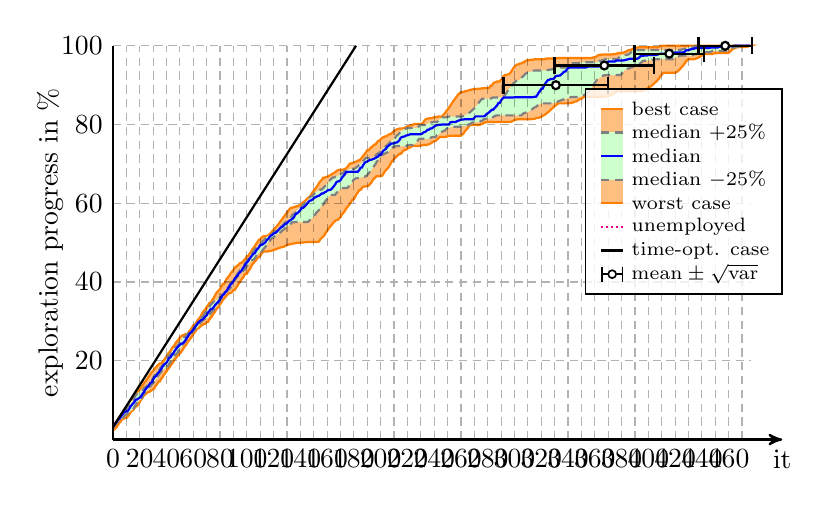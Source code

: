 \begin{tikzpicture}[thick]


% plot data, scaled to 8cm
\begin{scope}[yscale=0.05, xscale=0.017]
\draw[draw=orange, fill=orange!50] (0.00, 2.27) -- (1.00, 2.58) -- (2.00, 2.94) -- (3.00, 3.25) -- (4.00, 3.87) -- (5.00, 4.29) -- (6.00, 4.65) -- (7.00, 5.27) -- (8.00, 5.27) -- (9.00, 5.48) -- (10.00, 5.48) -- (11.00, 5.84) -- (12.00, 6.30) -- (13.00, 6.82) -- (14.00, 7.28) -- (15.00, 7.44) -- (16.00, 7.90) -- (17.00, 8.47) -- (18.00, 8.47) -- (19.00, 9.09) -- (20.00, 9.50) -- (21.00, 10.12) -- (22.00, 10.54) -- (23.00, 11.16) -- (24.00, 11.42) -- (25.00, 11.73) -- (26.00, 12.04) -- (27.00, 12.04) -- (28.00, 12.29) -- (29.00, 12.55) -- (30.00, 12.76) -- (31.00, 13.07) -- (32.00, 13.69) -- (33.00, 14.10) -- (34.00, 14.72) -- (35.00, 14.72) -- (36.00, 15.39) -- (37.00, 15.81) -- (38.00, 16.43) -- (39.00, 16.84) -- (40.00, 17.30) -- (41.00, 17.87) -- (42.00, 18.23) -- (43.00, 18.75) -- (44.00, 19.21) -- (45.00, 19.68) -- (46.00, 20.30) -- (47.00, 20.66) -- (48.00, 21.18) -- (49.00, 21.49) -- (50.00, 21.85) -- (51.00, 22.26) -- (52.00, 22.73) -- (53.00, 23.35) -- (54.00, 23.76) -- (55.00, 24.23) -- (56.00, 24.85) -- (57.00, 25.26) -- (58.00, 25.72) -- (59.00, 26.19) -- (60.00, 26.81) -- (61.00, 27.22) -- (62.00, 27.69) -- (63.00, 28.15) -- (64.00, 28.31) -- (65.00, 28.62) -- (66.00, 28.93) -- (67.00, 29.13) -- (68.00, 29.39) -- (69.00, 29.39) -- (70.00, 29.86) -- (71.00, 29.86) -- (72.00, 30.48) -- (73.00, 30.89) -- (74.00, 31.30) -- (75.00, 31.92) -- (76.00, 32.33) -- (77.00, 32.95) -- (78.00, 33.37) -- (79.00, 33.73) -- (80.00, 34.35) -- (81.00, 34.76) -- (82.00, 35.38) -- (83.00, 35.80) -- (84.00, 36.16) -- (85.00, 36.62) -- (86.00, 36.93) -- (87.00, 37.19) -- (88.00, 37.19) -- (89.00, 37.45) -- (90.00, 37.96) -- (91.00, 37.96) -- (92.00, 38.58) -- (93.00, 39.00) -- (94.00, 39.62) -- (95.00, 40.03) -- (96.00, 40.65) -- (97.00, 41.06) -- (98.00, 41.68) -- (99.00, 42.10) -- (100.00, 42.10) -- (101.00, 42.72) -- (102.00, 43.13) -- (103.00, 43.75) -- (104.00, 44.42) -- (105.00, 44.83) -- (106.00, 45.20) -- (107.00, 45.56) -- (108.00, 46.13) -- (109.00, 46.28) -- (110.00, 46.59) -- (111.00, 47.21) -- (112.00, 47.62) -- (113.00, 47.78) -- (114.00, 47.78) -- (115.00, 47.78) -- (116.00, 47.78) -- (117.00, 47.88) -- (118.00, 47.93) -- (119.00, 48.04) -- (120.00, 48.19) -- (121.00, 48.24) -- (122.00, 48.35) -- (123.00, 48.50) -- (124.00, 48.61) -- (125.00, 48.76) -- (126.00, 48.86) -- (127.00, 48.92) -- (128.00, 49.02) -- (129.00, 49.23) -- (130.00, 49.38) -- (131.00, 49.48) -- (132.00, 49.59) -- (133.00, 49.59) -- (134.00, 49.69) -- (135.00, 49.79) -- (136.00, 49.85) -- (137.00, 49.95) -- (138.00, 50.00) -- (139.00, 50.00) -- (140.00, 50.00) -- (141.00, 50.05) -- (142.00, 50.05) -- (143.00, 50.10) -- (144.00, 50.10) -- (145.00, 50.15) -- (146.00, 50.15) -- (147.00, 50.15) -- (148.00, 50.15) -- (149.00, 50.15) -- (150.00, 50.15) -- (151.00, 50.15) -- (152.00, 50.15) -- (153.00, 50.15) -- (154.00, 50.36) -- (155.00, 50.88) -- (156.00, 51.24) -- (157.00, 51.55) -- (158.00, 51.91) -- (159.00, 52.53) -- (160.00, 52.94) -- (161.00, 53.56) -- (162.00, 53.98) -- (163.00, 54.34) -- (164.00, 54.80) -- (165.00, 55.17) -- (166.00, 55.48) -- (167.00, 55.79) -- (168.00, 55.79) -- (169.00, 56.15) -- (170.00, 56.51) -- (171.00, 57.13) -- (172.00, 57.54) -- (173.00, 57.95) -- (174.00, 58.57) -- (175.00, 58.99) -- (176.00, 59.35) -- (177.00, 59.97) -- (178.00, 60.38) -- (179.00, 61.00) -- (180.00, 61.00) -- (181.00, 61.67) -- (182.00, 62.35) -- (183.00, 62.76) -- (184.00, 63.38) -- (185.00, 63.38) -- (186.00, 63.89) -- (187.00, 64.20) -- (188.00, 64.26) -- (189.00, 64.26) -- (190.00, 64.46) -- (191.00, 64.46) -- (192.00, 64.88) -- (193.00, 65.24) -- (194.00, 65.86) -- (195.00, 66.22) -- (196.00, 66.58) -- (197.00, 66.89) -- (198.00, 66.89) -- (199.00, 66.89) -- (200.00, 66.89) -- (201.00, 66.99) -- (202.00, 67.46) -- (203.00, 68.03) -- (204.00, 68.44) -- (205.00, 68.80) -- (206.00, 69.16) -- (207.00, 69.78) -- (208.00, 70.45) -- (209.00, 70.87) -- (210.00, 71.23) -- (211.00, 71.59) -- (212.00, 71.95) -- (213.00, 72.21) -- (214.00, 72.57) -- (215.00, 72.57) -- (216.00, 72.93) -- (217.00, 73.35) -- (218.00, 73.61) -- (219.00, 73.61) -- (220.00, 73.86) -- (221.00, 74.17) -- (222.00, 74.17) -- (223.00, 74.43) -- (224.00, 74.54) -- (225.00, 74.54) -- (226.00, 74.54) -- (227.00, 74.54) -- (228.00, 74.54) -- (229.00, 74.59) -- (230.00, 74.64) -- (231.00, 74.74) -- (232.00, 74.79) -- (233.00, 74.79) -- (234.00, 74.79) -- (235.00, 74.90) -- (236.00, 75.00) -- (237.00, 75.15) -- (238.00, 75.36) -- (239.00, 75.57) -- (240.00, 75.83) -- (241.00, 75.83) -- (242.00, 76.14) -- (243.00, 76.45) -- (244.00, 76.76) -- (245.00, 76.86) -- (246.00, 76.86) -- (247.00, 76.86) -- (248.00, 76.86) -- (249.00, 76.91) -- (250.00, 77.01) -- (251.00, 77.12) -- (252.00, 77.12) -- (253.00, 77.17) -- (254.00, 77.17) -- (255.00, 77.17) -- (256.00, 77.17) -- (257.00, 77.17) -- (258.00, 77.17) -- (259.00, 77.17) -- (260.00, 77.17) -- (261.00, 77.48) -- (262.00, 77.74) -- (263.00, 78.31) -- (264.00, 78.67) -- (265.00, 79.03) -- (266.00, 79.65) -- (267.00, 79.86) -- (268.00, 79.86) -- (269.00, 79.86) -- (270.00, 79.86) -- (271.00, 79.86) -- (272.00, 79.86) -- (273.00, 79.91) -- (274.00, 79.91) -- (275.00, 80.11) -- (276.00, 80.17) -- (277.00, 80.37) -- (278.00, 80.58) -- (279.00, 80.58) -- (280.00, 80.63) -- (281.00, 80.63) -- (282.00, 80.63) -- (283.00, 80.63) -- (284.00, 80.63) -- (285.00, 80.63) -- (286.00, 80.63) -- (287.00, 80.63) -- (288.00, 80.63) -- (289.00, 80.63) -- (290.00, 80.63) -- (291.00, 80.68) -- (292.00, 80.68) -- (293.00, 80.68) -- (294.00, 80.68) -- (295.00, 80.68) -- (296.00, 80.68) -- (297.00, 80.68) -- (298.00, 80.79) -- (299.00, 80.94) -- (300.00, 81.15) -- (301.00, 81.20) -- (302.00, 81.35) -- (303.00, 81.35) -- (304.00, 81.35) -- (305.00, 81.35) -- (306.00, 81.35) -- (307.00, 81.35) -- (308.00, 81.35) -- (309.00, 81.35) -- (310.00, 81.35) -- (311.00, 81.35) -- (312.00, 81.35) -- (313.00, 81.40) -- (314.00, 81.46) -- (315.00, 81.46) -- (316.00, 81.61) -- (317.00, 81.71) -- (318.00, 81.71) -- (319.00, 81.82) -- (320.00, 81.97) -- (321.00, 82.18) -- (322.00, 82.39) -- (323.00, 82.59) -- (324.00, 82.85) -- (325.00, 83.11) -- (326.00, 83.42) -- (327.00, 83.73) -- (328.00, 84.04) -- (329.00, 84.35) -- (330.00, 84.71) -- (331.00, 84.87) -- (332.00, 85.23) -- (333.00, 85.38) -- (334.00, 85.38) -- (335.00, 85.38) -- (336.00, 85.38) -- (337.00, 85.38) -- (338.00, 85.38) -- (339.00, 85.38) -- (340.00, 85.38) -- (341.00, 85.38) -- (342.00, 85.49) -- (343.00, 85.54) -- (344.00, 85.64) -- (345.00, 85.85) -- (346.00, 85.85) -- (347.00, 86.05) -- (348.00, 86.26) -- (349.00, 86.52) -- (350.00, 86.52) -- (351.00, 86.83) -- (352.00, 87.04) -- (353.00, 87.04) -- (354.00, 87.04) -- (355.00, 87.04) -- (356.00, 87.04) -- (357.00, 87.04) -- (358.00, 87.04) -- (359.00, 87.04) -- (360.00, 87.04) -- (361.00, 87.04) -- (362.00, 87.04) -- (363.00, 87.04) -- (364.00, 87.04) -- (365.00, 87.04) -- (366.00, 87.04) -- (367.00, 87.09) -- (368.00, 87.14) -- (369.00, 87.14) -- (370.00, 87.24) -- (371.00, 87.35) -- (372.00, 87.50) -- (373.00, 87.65) -- (374.00, 87.86) -- (375.00, 88.07) -- (376.00, 88.33) -- (377.00, 88.43) -- (378.00, 88.43) -- (379.00, 88.43) -- (380.00, 88.43) -- (381.00, 88.43) -- (382.00, 88.43) -- (383.00, 88.43) -- (384.00, 88.43) -- (385.00, 88.43) -- (386.00, 88.43) -- (387.00, 88.43) -- (388.00, 88.43) -- (389.00, 88.43) -- (390.00, 88.43) -- (391.00, 88.43) -- (392.00, 88.43) -- (393.00, 88.43) -- (394.00, 88.48) -- (395.00, 88.53) -- (396.00, 88.64) -- (397.00, 88.74) -- (398.00, 88.89) -- (399.00, 89.10) -- (400.00, 89.31) -- (401.00, 89.51) -- (402.00, 89.77) -- (403.00, 90.03) -- (404.00, 90.34) -- (405.00, 90.65) -- (406.00, 90.96) -- (407.00, 91.32) -- (408.00, 91.68) -- (409.00, 92.25) -- (410.00, 92.67) -- (411.00, 93.08) -- (412.00, 93.18) -- (413.00, 93.18) -- (414.00, 93.18) -- (415.00, 93.18) -- (416.00, 93.18) -- (417.00, 93.18) -- (418.00, 93.18) -- (419.00, 93.18) -- (420.00, 93.18) -- (421.00, 93.29) -- (422.00, 93.60) -- (423.00, 93.85) -- (424.00, 94.21) -- (425.00, 94.63) -- (426.00, 94.99) -- (427.00, 95.45) -- (428.00, 95.92) -- (429.00, 96.38) -- (430.00, 96.59) -- (431.00, 96.59) -- (432.00, 96.59) -- (433.00, 96.59) -- (434.00, 96.59) -- (435.00, 96.69) -- (436.00, 96.80) -- (437.00, 96.95) -- (438.00, 97.11) -- (439.00, 97.31) -- (440.00, 97.52) -- (441.00, 97.78) -- (442.00, 97.93) -- (443.00, 97.93) -- (444.00, 97.93) -- (445.00, 97.93) -- (446.00, 97.93) -- (447.00, 97.93) -- (448.00, 97.93) -- (449.00, 98.09) -- (450.00, 98.09) -- (451.00, 98.14) -- (452.00, 98.14) -- (453.00, 98.19) -- (454.00, 98.19) -- (455.00, 98.19) -- (456.00, 98.19) -- (457.00, 98.19) -- (458.00, 98.19) -- (459.00, 98.19) -- (460.00, 98.19) -- (461.00, 98.50) -- (462.00, 98.81) -- (463.00, 99.28) -- (464.00, 99.28) -- (465.00, 99.54) -- (466.00, 99.54) -- (467.00, 99.64) -- (468.00, 99.69) -- (469.00, 99.69) -- (470.00, 99.69) -- (471.00, 99.69) -- (472.00, 99.69) -- (473.00, 99.69) -- (474.00, 99.79) -- (475.00, 99.90) -- (476.00, 100.00) -- (476.00, 100.00) -- (475.00, 100.00) -- (474.00, 100.00) -- (473.00, 100.00) -- (472.00, 100.00) -- (471.00, 100.00) -- (470.00, 100.00) -- (469.00, 100.00) -- (468.00, 100.00) -- (467.00, 100.00) -- (466.00, 100.00) -- (465.00, 100.00) -- (464.00, 100.00) -- (463.00, 100.00) -- (462.00, 100.00) -- (461.00, 100.00) -- (460.00, 100.00) -- (459.00, 100.00) -- (458.00, 100.00) -- (457.00, 100.00) -- (456.00, 100.00) -- (455.00, 100.00) -- (454.00, 100.00) -- (453.00, 100.00) -- (452.00, 100.00) -- (451.00, 100.00) -- (450.00, 100.00) -- (449.00, 100.00) -- (448.00, 100.00) -- (447.00, 100.00) -- (446.00, 100.00) -- (445.00, 100.00) -- (444.00, 100.00) -- (443.00, 100.00) -- (442.00, 100.00) -- (441.00, 100.00) -- (440.00, 100.00) -- (439.00, 100.00) -- (438.00, 100.00) -- (437.00, 100.00) -- (436.00, 100.00) -- (435.00, 100.00) -- (434.00, 100.00) -- (433.00, 100.00) -- (432.00, 100.00) -- (431.00, 100.00) -- (430.00, 100.00) -- (429.00, 100.00) -- (428.00, 100.00) -- (427.00, 100.00) -- (426.00, 100.00) -- (425.00, 100.00) -- (424.00, 100.00) -- (423.00, 100.00) -- (422.00, 100.00) -- (421.00, 100.00) -- (420.00, 100.00) -- (419.00, 100.00) -- (418.00, 100.00) -- (417.00, 100.00) -- (416.00, 100.00) -- (415.00, 100.00) -- (414.00, 100.00) -- (413.00, 100.00) -- (412.00, 100.00) -- (411.00, 100.00) -- (410.00, 100.00) -- (409.00, 99.95) -- (408.00, 99.74) -- (407.00, 99.64) -- (406.00, 99.64) -- (405.00, 99.64) -- (404.00, 99.64) -- (403.00, 99.64) -- (402.00, 99.64) -- (401.00, 99.64) -- (400.00, 99.64) -- (399.00, 99.64) -- (398.00, 99.64) -- (397.00, 99.64) -- (396.00, 99.64) -- (395.00, 99.64) -- (394.00, 99.64) -- (393.00, 99.64) -- (392.00, 99.59) -- (391.00, 99.48) -- (390.00, 99.38) -- (389.00, 99.23) -- (388.00, 99.23) -- (387.00, 98.92) -- (386.00, 98.92) -- (385.00, 98.86) -- (384.00, 98.66) -- (383.00, 98.50) -- (382.00, 98.35) -- (381.00, 98.24) -- (380.00, 98.19) -- (379.00, 98.19) -- (378.00, 98.09) -- (377.00, 98.09) -- (376.00, 97.93) -- (375.00, 97.93) -- (374.00, 97.83) -- (373.00, 97.83) -- (372.00, 97.78) -- (371.00, 97.78) -- (370.00, 97.78) -- (369.00, 97.78) -- (368.00, 97.78) -- (367.00, 97.78) -- (366.00, 97.78) -- (365.00, 97.73) -- (364.00, 97.73) -- (363.00, 97.62) -- (362.00, 97.52) -- (361.00, 97.26) -- (360.00, 97.11) -- (359.00, 97.06) -- (358.00, 96.95) -- (357.00, 96.90) -- (356.00, 96.90) -- (355.00, 96.90) -- (354.00, 96.90) -- (353.00, 96.90) -- (352.00, 96.90) -- (351.00, 96.90) -- (350.00, 96.90) -- (349.00, 96.90) -- (348.00, 96.90) -- (347.00, 96.90) -- (346.00, 96.90) -- (345.00, 96.90) -- (344.00, 96.90) -- (343.00, 96.90) -- (342.00, 96.90) -- (341.00, 96.90) -- (340.00, 96.90) -- (339.00, 96.90) -- (338.00, 96.90) -- (337.00, 96.90) -- (336.00, 96.90) -- (335.00, 96.90) -- (334.00, 96.90) -- (333.00, 96.90) -- (332.00, 96.90) -- (331.00, 96.75) -- (330.00, 96.75) -- (329.00, 96.75) -- (328.00, 96.75) -- (327.00, 96.75) -- (326.00, 96.75) -- (325.00, 96.75) -- (324.00, 96.75) -- (323.00, 96.64) -- (322.00, 96.59) -- (321.00, 96.59) -- (320.00, 96.59) -- (319.00, 96.59) -- (318.00, 96.59) -- (317.00, 96.59) -- (316.00, 96.59) -- (315.00, 96.59) -- (314.00, 96.44) -- (313.00, 96.44) -- (312.00, 96.44) -- (311.00, 96.38) -- (310.00, 96.33) -- (309.00, 96.28) -- (308.00, 96.13) -- (307.00, 95.76) -- (306.00, 95.76) -- (305.00, 95.51) -- (304.00, 95.51) -- (303.00, 95.30) -- (302.00, 95.25) -- (301.00, 94.99) -- (300.00, 94.68) -- (299.00, 94.27) -- (298.00, 93.65) -- (297.00, 93.18) -- (296.00, 92.82) -- (295.00, 92.72) -- (294.00, 92.61) -- (293.00, 92.61) -- (292.00, 92.36) -- (291.00, 91.74) -- (290.00, 91.37) -- (289.00, 90.96) -- (288.00, 90.96) -- (287.00, 90.96) -- (286.00, 90.75) -- (285.00, 90.70) -- (284.00, 90.39) -- (283.00, 89.88) -- (282.00, 89.88) -- (281.00, 89.26) -- (280.00, 89.26) -- (279.00, 89.26) -- (278.00, 89.26) -- (277.00, 89.26) -- (276.00, 89.20) -- (275.00, 89.15) -- (274.00, 89.10) -- (273.00, 89.10) -- (272.00, 89.05) -- (271.00, 89.05) -- (270.00, 89.00) -- (269.00, 88.95) -- (268.00, 88.89) -- (267.00, 88.84) -- (266.00, 88.69) -- (265.00, 88.58) -- (264.00, 88.48) -- (263.00, 88.48) -- (262.00, 88.27) -- (261.00, 88.27) -- (260.00, 88.22) -- (259.00, 87.96) -- (258.00, 87.65) -- (257.00, 87.19) -- (256.00, 86.73) -- (255.00, 86.26) -- (254.00, 85.85) -- (253.00, 85.23) -- (252.00, 84.76) -- (251.00, 84.30) -- (250.00, 83.83) -- (249.00, 83.37) -- (248.00, 82.90) -- (247.00, 82.49) -- (246.00, 82.02) -- (245.00, 82.02) -- (244.00, 82.02) -- (243.00, 82.02) -- (242.00, 81.92) -- (241.00, 81.92) -- (240.00, 81.87) -- (239.00, 81.71) -- (238.00, 81.61) -- (237.00, 81.61) -- (236.00, 81.56) -- (235.00, 81.51) -- (234.00, 81.40) -- (233.00, 81.15) -- (232.00, 80.58) -- (231.00, 80.27) -- (230.00, 80.17) -- (229.00, 80.17) -- (228.00, 80.17) -- (227.00, 80.17) -- (226.00, 80.17) -- (225.00, 80.17) -- (224.00, 79.91) -- (223.00, 79.91) -- (222.00, 79.75) -- (221.00, 79.55) -- (220.00, 79.55) -- (219.00, 79.39) -- (218.00, 79.13) -- (217.00, 79.03) -- (216.00, 79.03) -- (215.00, 79.03) -- (214.00, 78.98) -- (213.00, 78.87) -- (212.00, 78.77) -- (211.00, 78.51) -- (210.00, 78.41) -- (209.00, 78.05) -- (208.00, 77.74) -- (207.00, 77.53) -- (206.00, 77.48) -- (205.00, 77.17) -- (204.00, 77.07) -- (203.00, 76.91) -- (202.00, 76.76) -- (201.00, 76.60) -- (200.00, 76.29) -- (199.00, 75.93) -- (198.00, 75.77) -- (197.00, 75.36) -- (196.00, 74.90) -- (195.00, 74.90) -- (194.00, 74.43) -- (193.00, 74.23) -- (192.00, 73.92) -- (191.00, 73.45) -- (190.00, 73.45) -- (189.00, 72.93) -- (188.00, 72.47) -- (187.00, 72.06) -- (186.00, 71.59) -- (185.00, 71.23) -- (184.00, 70.87) -- (183.00, 70.87) -- (182.00, 70.61) -- (181.00, 70.51) -- (180.00, 70.35) -- (179.00, 70.25) -- (178.00, 70.09) -- (177.00, 70.09) -- (176.00, 69.63) -- (175.00, 69.16) -- (174.00, 68.85) -- (173.00, 68.70) -- (172.00, 68.54) -- (171.00, 68.54) -- (170.00, 68.54) -- (169.00, 68.49) -- (168.00, 68.39) -- (167.00, 68.23) -- (166.00, 67.87) -- (165.00, 67.67) -- (164.00, 67.51) -- (163.00, 67.25) -- (162.00, 67.10) -- (161.00, 66.89) -- (160.00, 66.68) -- (159.00, 66.68) -- (158.00, 66.48) -- (157.00, 66.48) -- (156.00, 65.96) -- (155.00, 65.60) -- (154.00, 65.19) -- (153.00, 64.57) -- (152.00, 64.10) -- (151.00, 63.64) -- (150.00, 63.17) -- (149.00, 62.76) -- (148.00, 62.14) -- (147.00, 61.67) -- (146.00, 61.42) -- (145.00, 61.16) -- (144.00, 60.74) -- (143.00, 60.49) -- (142.00, 60.28) -- (141.00, 59.87) -- (140.00, 59.50) -- (139.00, 59.50) -- (138.00, 59.25) -- (137.00, 59.25) -- (136.00, 59.09) -- (135.00, 58.99) -- (134.00, 58.88) -- (133.00, 58.88) -- (132.00, 58.57) -- (131.00, 58.11) -- (130.00, 57.64) -- (129.00, 57.18) -- (128.00, 56.71) -- (127.00, 56.30) -- (126.00, 55.79) -- (125.00, 55.32) -- (124.00, 54.86) -- (123.00, 54.44) -- (122.00, 54.03) -- (121.00, 53.67) -- (120.00, 53.25) -- (119.00, 52.89) -- (118.00, 52.53) -- (117.00, 52.17) -- (116.00, 51.86) -- (115.00, 51.70) -- (114.00, 51.70) -- (113.00, 51.65) -- (112.00, 51.55) -- (111.00, 51.29) -- (110.00, 50.77) -- (109.00, 50.77) -- (108.00, 50.15) -- (107.00, 49.74) -- (106.00, 49.12) -- (105.00, 48.66) -- (104.00, 48.24) -- (103.00, 47.62) -- (102.00, 47.21) -- (101.00, 46.54) -- (100.00, 46.54) -- (99.00, 45.92) -- (98.00, 45.56) -- (97.00, 45.20) -- (96.00, 44.83) -- (95.00, 44.83) -- (94.00, 44.47) -- (93.00, 44.16) -- (92.00, 43.90) -- (91.00, 43.65) -- (90.00, 43.03) -- (89.00, 42.67) -- (88.00, 42.25) -- (87.00, 41.63) -- (86.00, 41.27) -- (85.00, 40.86) -- (84.00, 40.19) -- (83.00, 39.51) -- (82.00, 39.51) -- (81.00, 38.84) -- (80.00, 38.22) -- (79.00, 37.86) -- (78.00, 37.50) -- (77.00, 37.09) -- (76.00, 36.42) -- (75.00, 35.80) -- (74.00, 35.38) -- (73.00, 34.71) -- (72.00, 34.71) -- (71.00, 34.09) -- (70.00, 33.68) -- (69.00, 33.06) -- (68.00, 32.70) -- (67.00, 32.28) -- (66.00, 31.61) -- (65.00, 30.99) -- (64.00, 30.63) -- (63.00, 30.22) -- (62.00, 29.60) -- (61.00, 29.18) -- (60.00, 29.03) -- (59.00, 28.36) -- (58.00, 27.89) -- (57.00, 27.53) -- (56.00, 27.01) -- (55.00, 26.76) -- (54.00, 26.76) -- (53.00, 26.50) -- (52.00, 26.50) -- (51.00, 26.24) -- (50.00, 25.98) -- (49.00, 25.36) -- (48.00, 25.00) -- (47.00, 24.59) -- (46.00, 23.97) -- (45.00, 23.61) -- (44.00, 23.19) -- (43.00, 22.57) -- (42.00, 22.11) -- (41.00, 21.69) -- (40.00, 21.07) -- (39.00, 20.66) -- (38.00, 20.04) -- (37.00, 19.68) -- (36.00, 19.32) -- (35.00, 19.32) -- (34.00, 19.01) -- (33.00, 18.70) -- (32.00, 18.29) -- (31.00, 17.92) -- (30.00, 17.46) -- (29.00, 17.10) -- (28.00, 16.68) -- (27.00, 16.06) -- (26.00, 15.65) -- (25.00, 15.03) -- (24.00, 14.67) -- (23.00, 14.26) -- (22.00, 13.64) -- (21.00, 13.27) -- (20.00, 12.86) -- (19.00, 12.24) -- (18.00, 11.93) -- (17.00, 11.36) -- (16.00, 10.85) -- (15.00, 10.43) -- (14.00, 10.02) -- (13.00, 9.40) -- (12.00, 8.99) -- (11.00, 8.47) -- (10.00, 8.06) -- (9.00, 7.44) -- (8.00, 7.02) -- (7.00, 6.66) -- (6.00, 6.20) -- (5.00, 5.79) -- (4.00, 5.32) -- (3.00, 4.70) -- (2.00, 4.24) -- (1.00, 3.82) -- (0.00, 3.15);
\draw[gray, densely dashed, fill=green!20] (0.00, 3.15) -- (1.00, 3.46) -- (2.00, 3.82) -- (3.00, 4.39) -- (4.00, 4.44) -- (5.00, 4.96) -- (6.00, 5.27) -- (7.00, 5.32) -- (8.00, 5.68) -- (9.00, 6.20) -- (10.00, 6.35) -- (11.00, 6.61) -- (12.00, 6.92) -- (13.00, 7.13) -- (14.00, 7.44) -- (15.00, 7.59) -- (16.00, 8.26) -- (17.00, 8.73) -- (18.00, 9.35) -- (19.00, 9.76) -- (20.00, 9.97) -- (21.00, 10.18) -- (22.00, 10.85) -- (23.00, 11.52) -- (24.00, 11.93) -- (25.00, 12.35) -- (26.00, 12.55) -- (27.00, 13.22) -- (28.00, 13.53) -- (29.00, 13.95) -- (30.00, 14.36) -- (31.00, 14.72) -- (32.00, 15.34) -- (33.00, 15.75) -- (34.00, 16.37) -- (35.00, 16.79) -- (36.00, 17.15) -- (37.00, 17.77) -- (38.00, 17.82) -- (39.00, 18.08) -- (40.00, 18.60) -- (41.00, 18.60) -- (42.00, 19.21) -- (43.00, 19.63) -- (44.00, 20.25) -- (45.00, 20.66) -- (46.00, 21.28) -- (47.00, 21.69) -- (48.00, 21.90) -- (49.00, 22.57) -- (50.00, 22.99) -- (51.00, 23.61) -- (52.00, 24.02) -- (53.00, 24.48) -- (54.00, 25.05) -- (55.00, 25.41) -- (56.00, 25.77) -- (57.00, 26.45) -- (58.00, 26.86) -- (59.00, 27.12) -- (60.00, 27.58) -- (61.00, 27.89) -- (62.00, 28.15) -- (63.00, 28.31) -- (64.00, 28.82) -- (65.00, 29.49) -- (66.00, 29.91) -- (67.00, 30.27) -- (68.00, 30.48) -- (69.00, 30.68) -- (70.00, 30.94) -- (71.00, 31.15) -- (72.00, 31.51) -- (73.00, 32.13) -- (74.00, 32.54) -- (75.00, 32.85) -- (76.00, 33.21) -- (77.00, 33.78) -- (78.00, 34.19) -- (79.00, 34.56) -- (80.00, 35.18) -- (81.00, 35.85) -- (82.00, 36.26) -- (83.00, 36.62) -- (84.00, 36.98) -- (85.00, 37.60) -- (86.00, 38.02) -- (87.00, 38.22) -- (88.00, 38.64) -- (89.00, 39.26) -- (90.00, 39.93) -- (91.00, 40.34) -- (92.00, 40.96) -- (93.00, 41.37) -- (94.00, 41.74) -- (95.00, 42.10) -- (96.00, 42.56) -- (97.00, 42.77) -- (98.00, 43.03) -- (99.00, 43.39) -- (100.00, 44.01) -- (101.00, 44.42) -- (102.00, 45.04) -- (103.00, 45.30) -- (104.00, 45.61) -- (105.00, 45.66) -- (106.00, 46.02) -- (107.00, 46.64) -- (108.00, 47.06) -- (109.00, 47.42) -- (110.00, 47.62) -- (111.00, 47.73) -- (112.00, 48.19) -- (113.00, 48.61) -- (114.00, 48.97) -- (115.00, 49.59) -- (116.00, 50.26) -- (117.00, 50.26) -- (118.00, 50.93) -- (119.00, 51.14) -- (120.00, 51.29) -- (121.00, 51.70) -- (122.00, 52.07) -- (123.00, 52.32) -- (124.00, 52.32) -- (125.00, 52.58) -- (126.00, 52.94) -- (127.00, 53.20) -- (128.00, 53.46) -- (129.00, 53.77) -- (130.00, 54.13) -- (131.00, 54.24) -- (132.00, 54.55) -- (133.00, 54.86) -- (134.00, 55.17) -- (135.00, 55.17) -- (136.00, 55.22) -- (137.00, 55.27) -- (138.00, 55.27) -- (139.00, 55.27) -- (140.00, 55.27) -- (141.00, 55.27) -- (142.00, 55.27) -- (143.00, 55.27) -- (144.00, 55.27) -- (145.00, 55.27) -- (146.00, 55.32) -- (147.00, 55.73) -- (148.00, 55.99) -- (149.00, 56.25) -- (150.00, 56.77) -- (151.00, 57.08) -- (152.00, 57.64) -- (153.00, 57.95) -- (154.00, 58.32) -- (155.00, 58.94) -- (156.00, 59.61) -- (157.00, 59.61) -- (158.00, 60.23) -- (159.00, 60.64) -- (160.00, 61.11) -- (161.00, 61.57) -- (162.00, 62.09) -- (163.00, 62.14) -- (164.00, 62.14) -- (165.00, 62.14) -- (166.00, 62.14) -- (167.00, 62.65) -- (168.00, 62.96) -- (169.00, 63.33) -- (170.00, 63.58) -- (171.00, 63.89) -- (172.00, 63.89) -- (173.00, 63.89) -- (174.00, 63.89) -- (175.00, 63.89) -- (176.00, 64.20) -- (177.00, 64.82) -- (178.00, 64.82) -- (179.00, 65.50) -- (180.00, 66.12) -- (181.00, 66.27) -- (182.00, 66.37) -- (183.00, 66.43) -- (184.00, 66.48) -- (185.00, 66.58) -- (186.00, 66.58) -- (187.00, 66.79) -- (188.00, 66.79) -- (189.00, 66.84) -- (190.00, 67.20) -- (191.00, 67.61) -- (192.00, 68.03) -- (193.00, 68.44) -- (194.00, 69.01) -- (195.00, 69.42) -- (196.00, 69.89) -- (197.00, 70.51) -- (198.00, 70.92) -- (199.00, 71.38) -- (200.00, 71.85) -- (201.00, 72.37) -- (202.00, 72.37) -- (203.00, 72.62) -- (204.00, 72.78) -- (205.00, 72.93) -- (206.00, 73.19) -- (207.00, 73.66) -- (208.00, 74.02) -- (209.00, 74.23) -- (210.00, 74.38) -- (211.00, 74.48) -- (212.00, 74.54) -- (213.00, 74.54) -- (214.00, 74.54) -- (215.00, 74.54) -- (216.00, 74.54) -- (217.00, 74.54) -- (218.00, 74.54) -- (219.00, 74.54) -- (220.00, 74.74) -- (221.00, 74.79) -- (222.00, 74.79) -- (223.00, 74.79) -- (224.00, 74.79) -- (225.00, 75.15) -- (226.00, 75.15) -- (227.00, 75.67) -- (228.00, 76.08) -- (229.00, 76.39) -- (230.00, 76.39) -- (231.00, 76.39) -- (232.00, 76.39) -- (233.00, 76.39) -- (234.00, 76.39) -- (235.00, 76.39) -- (236.00, 76.45) -- (237.00, 76.55) -- (238.00, 76.76) -- (239.00, 76.81) -- (240.00, 76.86) -- (241.00, 76.86) -- (242.00, 77.32) -- (243.00, 77.32) -- (244.00, 77.79) -- (245.00, 77.94) -- (246.00, 78.20) -- (247.00, 78.36) -- (248.00, 78.46) -- (249.00, 78.87) -- (250.00, 79.08) -- (251.00, 79.24) -- (252.00, 79.34) -- (253.00, 79.44) -- (254.00, 79.44) -- (255.00, 79.44) -- (256.00, 79.44) -- (257.00, 79.44) -- (258.00, 79.44) -- (259.00, 79.44) -- (260.00, 79.55) -- (261.00, 79.65) -- (262.00, 79.65) -- (263.00, 79.70) -- (264.00, 79.75) -- (265.00, 79.80) -- (266.00, 80.11) -- (267.00, 80.11) -- (268.00, 80.42) -- (269.00, 80.53) -- (270.00, 80.58) -- (271.00, 80.63) -- (272.00, 80.63) -- (273.00, 80.63) -- (274.00, 80.63) -- (275.00, 80.99) -- (276.00, 80.99) -- (277.00, 81.35) -- (278.00, 81.40) -- (279.00, 81.51) -- (280.00, 81.51) -- (281.00, 81.51) -- (282.00, 81.51) -- (283.00, 81.56) -- (284.00, 81.92) -- (285.00, 82.08) -- (286.00, 82.28) -- (287.00, 82.33) -- (288.00, 82.33) -- (289.00, 82.33) -- (290.00, 82.33) -- (291.00, 82.33) -- (292.00, 82.33) -- (293.00, 82.33) -- (294.00, 82.33) -- (295.00, 82.33) -- (296.00, 82.33) -- (297.00, 82.33) -- (298.00, 82.33) -- (299.00, 82.33) -- (300.00, 82.33) -- (301.00, 82.33) -- (302.00, 82.33) -- (303.00, 82.33) -- (304.00, 82.33) -- (305.00, 82.33) -- (306.00, 82.64) -- (307.00, 82.90) -- (308.00, 83.01) -- (309.00, 83.11) -- (310.00, 83.21) -- (311.00, 83.37) -- (312.00, 83.63) -- (313.00, 83.83) -- (314.00, 84.14) -- (315.00, 84.35) -- (316.00, 84.50) -- (317.00, 84.76) -- (318.00, 85.12) -- (319.00, 85.28) -- (320.00, 85.38) -- (321.00, 85.38) -- (322.00, 85.38) -- (323.00, 85.38) -- (324.00, 85.38) -- (325.00, 85.38) -- (326.00, 85.38) -- (327.00, 85.38) -- (328.00, 85.38) -- (329.00, 85.49) -- (330.00, 85.59) -- (331.00, 85.74) -- (332.00, 85.74) -- (333.00, 85.95) -- (334.00, 86.05) -- (335.00, 86.16) -- (336.00, 86.36) -- (337.00, 86.36) -- (338.00, 86.62) -- (339.00, 86.62) -- (340.00, 86.78) -- (341.00, 86.88) -- (342.00, 86.93) -- (343.00, 86.98) -- (344.00, 86.98) -- (345.00, 86.98) -- (346.00, 86.98) -- (347.00, 86.98) -- (348.00, 86.98) -- (349.00, 87.09) -- (350.00, 87.19) -- (351.00, 87.40) -- (352.00, 87.50) -- (353.00, 87.71) -- (354.00, 87.91) -- (355.00, 88.27) -- (356.00, 88.69) -- (357.00, 89.10) -- (358.00, 89.72) -- (359.00, 90.13) -- (360.00, 90.60) -- (361.00, 91.06) -- (362.00, 91.53) -- (363.00, 91.79) -- (364.00, 91.94) -- (365.00, 92.15) -- (366.00, 92.36) -- (367.00, 92.51) -- (368.00, 92.51) -- (369.00, 92.56) -- (370.00, 92.56) -- (371.00, 92.56) -- (372.00, 92.56) -- (373.00, 92.56) -- (374.00, 92.56) -- (375.00, 92.56) -- (376.00, 92.56) -- (377.00, 92.56) -- (378.00, 92.56) -- (379.00, 92.56) -- (380.00, 92.87) -- (381.00, 93.23) -- (382.00, 93.70) -- (383.00, 94.01) -- (384.00, 94.06) -- (385.00, 94.27) -- (386.00, 94.27) -- (387.00, 94.52) -- (388.00, 94.52) -- (389.00, 94.78) -- (390.00, 94.78) -- (391.00, 94.99) -- (392.00, 95.25) -- (393.00, 95.25) -- (394.00, 95.56) -- (395.00, 95.87) -- (396.00, 96.18) -- (397.00, 96.23) -- (398.00, 96.23) -- (399.00, 96.23) -- (400.00, 96.23) -- (401.00, 96.33) -- (402.00, 96.33) -- (403.00, 96.49) -- (404.00, 96.49) -- (405.00, 96.59) -- (406.00, 96.59) -- (407.00, 96.59) -- (408.00, 96.59) -- (409.00, 96.59) -- (410.00, 96.59) -- (411.00, 96.59) -- (412.00, 96.59) -- (413.00, 96.59) -- (414.00, 96.59) -- (415.00, 96.59) -- (416.00, 96.59) -- (417.00, 96.59) -- (418.00, 96.59) -- (419.00, 96.85) -- (420.00, 97.11) -- (421.00, 97.16) -- (422.00, 97.37) -- (423.00, 97.37) -- (424.00, 97.52) -- (425.00, 97.52) -- (426.00, 97.52) -- (427.00, 97.52) -- (428.00, 97.52) -- (429.00, 97.52) -- (430.00, 97.52) -- (431.00, 97.52) -- (432.00, 97.52) -- (433.00, 97.62) -- (434.00, 97.78) -- (435.00, 97.93) -- (436.00, 97.93) -- (437.00, 97.93) -- (438.00, 98.04) -- (439.00, 98.19) -- (440.00, 98.30) -- (441.00, 98.30) -- (442.00, 98.30) -- (443.00, 98.35) -- (444.00, 98.35) -- (445.00, 98.35) -- (446.00, 98.35) -- (447.00, 98.55) -- (448.00, 98.71) -- (449.00, 98.71) -- (450.00, 98.71) -- (451.00, 98.71) -- (452.00, 98.71) -- (453.00, 98.71) -- (454.00, 98.71) -- (455.00, 98.71) -- (456.00, 98.71) -- (457.00, 98.71) -- (458.00, 98.71) -- (459.00, 98.86) -- (460.00, 99.07) -- (461.00, 99.28) -- (462.00, 99.43) -- (463.00, 99.54) -- (464.00, 99.59) -- (465.00, 99.64) -- (466.00, 99.74) -- (467.00, 99.74) -- (468.00, 99.79) -- (469.00, 99.85) -- (470.00, 100.00) -- (471.00, 100.00) -- (472.00, 100.00) -- (473.00, 100.00) -- (474.00, 100.00) -- (475.00, 100.00) -- (476.00, 100.00) -- (476.00, 100.00) -- (475.00, 100.00) -- (474.00, 100.00) -- (473.00, 100.00) -- (472.00, 100.00) -- (471.00, 100.00) -- (470.00, 100.00) -- (469.00, 100.00) -- (468.00, 100.00) -- (467.00, 100.00) -- (466.00, 100.00) -- (465.00, 100.00) -- (464.00, 100.00) -- (463.00, 100.00) -- (462.00, 100.00) -- (461.00, 100.00) -- (460.00, 100.00) -- (459.00, 100.00) -- (458.00, 100.00) -- (457.00, 100.00) -- (456.00, 100.00) -- (455.00, 100.00) -- (454.00, 100.00) -- (453.00, 100.00) -- (452.00, 100.00) -- (451.00, 100.00) -- (450.00, 100.00) -- (449.00, 99.85) -- (448.00, 99.79) -- (447.00, 99.79) -- (446.00, 99.74) -- (445.00, 99.74) -- (444.00, 99.74) -- (443.00, 99.74) -- (442.00, 99.74) -- (441.00, 99.74) -- (440.00, 99.74) -- (439.00, 99.74) -- (438.00, 99.74) -- (437.00, 99.74) -- (436.00, 99.74) -- (435.00, 99.74) -- (434.00, 99.74) -- (433.00, 99.74) -- (432.00, 99.74) -- (431.00, 99.74) -- (430.00, 99.64) -- (429.00, 99.43) -- (428.00, 99.28) -- (427.00, 99.28) -- (426.00, 99.17) -- (425.00, 99.07) -- (424.00, 98.97) -- (423.00, 98.92) -- (422.00, 98.92) -- (421.00, 98.92) -- (420.00, 98.92) -- (419.00, 98.92) -- (418.00, 98.92) -- (417.00, 98.92) -- (416.00, 98.92) -- (415.00, 98.92) -- (414.00, 98.92) -- (413.00, 98.92) -- (412.00, 98.92) -- (411.00, 98.92) -- (410.00, 98.92) -- (409.00, 98.92) -- (408.00, 98.92) -- (407.00, 98.92) -- (406.00, 98.92) -- (405.00, 98.92) -- (404.00, 98.92) -- (403.00, 98.92) -- (402.00, 98.92) -- (401.00, 98.92) -- (400.00, 98.92) -- (399.00, 98.92) -- (398.00, 98.92) -- (397.00, 98.92) -- (396.00, 98.92) -- (395.00, 98.92) -- (394.00, 98.92) -- (393.00, 98.92) -- (392.00, 98.92) -- (391.00, 98.92) -- (390.00, 98.92) -- (389.00, 98.92) -- (388.00, 98.66) -- (387.00, 98.30) -- (386.00, 97.99) -- (385.00, 97.78) -- (384.00, 97.73) -- (383.00, 97.68) -- (382.00, 97.68) -- (381.00, 97.68) -- (380.00, 97.68) -- (379.00, 97.37) -- (378.00, 97.00) -- (377.00, 96.64) -- (376.00, 96.64) -- (375.00, 96.64) -- (374.00, 96.64) -- (373.00, 96.64) -- (372.00, 96.64) -- (371.00, 96.64) -- (370.00, 96.64) -- (369.00, 96.59) -- (368.00, 96.59) -- (367.00, 96.49) -- (366.00, 96.38) -- (365.00, 96.23) -- (364.00, 96.23) -- (363.00, 96.07) -- (362.00, 95.82) -- (361.00, 95.82) -- (360.00, 95.82) -- (359.00, 95.82) -- (358.00, 95.82) -- (357.00, 95.82) -- (356.00, 95.82) -- (355.00, 95.82) -- (354.00, 95.82) -- (353.00, 95.82) -- (352.00, 95.82) -- (351.00, 95.82) -- (350.00, 95.76) -- (349.00, 95.71) -- (348.00, 95.66) -- (347.00, 95.56) -- (346.00, 95.56) -- (345.00, 95.56) -- (344.00, 95.56) -- (343.00, 95.56) -- (342.00, 95.40) -- (341.00, 94.78) -- (340.00, 94.47) -- (339.00, 94.47) -- (338.00, 94.47) -- (337.00, 94.47) -- (336.00, 94.47) -- (335.00, 94.47) -- (334.00, 94.47) -- (333.00, 94.47) -- (332.00, 94.42) -- (331.00, 94.21) -- (330.00, 94.11) -- (329.00, 94.11) -- (328.00, 94.01) -- (327.00, 94.01) -- (326.00, 93.90) -- (325.00, 93.85) -- (324.00, 93.80) -- (323.00, 93.75) -- (322.00, 93.75) -- (321.00, 93.75) -- (320.00, 93.75) -- (319.00, 93.75) -- (318.00, 93.75) -- (317.00, 93.75) -- (316.00, 93.75) -- (315.00, 93.70) -- (314.00, 93.70) -- (313.00, 93.49) -- (312.00, 93.34) -- (311.00, 93.34) -- (310.00, 93.23) -- (309.00, 93.08) -- (308.00, 92.82) -- (307.00, 92.46) -- (306.00, 92.15) -- (305.00, 91.79) -- (304.00, 91.27) -- (303.00, 91.27) -- (302.00, 91.17) -- (301.00, 91.06) -- (300.00, 90.65) -- (299.00, 90.44) -- (298.00, 89.93) -- (297.00, 89.31) -- (296.00, 89.26) -- (295.00, 88.58) -- (294.00, 87.96) -- (293.00, 87.60) -- (292.00, 87.19) -- (291.00, 86.88) -- (290.00, 86.88) -- (289.00, 86.88) -- (288.00, 86.88) -- (287.00, 86.88) -- (286.00, 86.88) -- (285.00, 86.88) -- (284.00, 86.88) -- (283.00, 86.73) -- (282.00, 86.57) -- (281.00, 86.57) -- (280.00, 86.57) -- (279.00, 86.57) -- (278.00, 86.57) -- (277.00, 86.57) -- (276.00, 86.57) -- (275.00, 86.26) -- (274.00, 85.85) -- (273.00, 85.43) -- (272.00, 84.87) -- (271.00, 84.50) -- (270.00, 84.14) -- (269.00, 83.83) -- (268.00, 83.52) -- (267.00, 83.21) -- (266.00, 82.95) -- (265.00, 82.75) -- (264.00, 82.54) -- (263.00, 82.33) -- (262.00, 82.18) -- (261.00, 82.08) -- (260.00, 82.02) -- (259.00, 82.02) -- (258.00, 82.02) -- (257.00, 82.02) -- (256.00, 82.02) -- (255.00, 82.02) -- (254.00, 82.02) -- (253.00, 82.02) -- (252.00, 82.02) -- (251.00, 82.02) -- (250.00, 81.97) -- (249.00, 81.82) -- (248.00, 81.82) -- (247.00, 81.82) -- (246.00, 81.82) -- (245.00, 81.46) -- (244.00, 81.46) -- (243.00, 80.89) -- (242.00, 80.63) -- (241.00, 80.63) -- (240.00, 80.63) -- (239.00, 80.63) -- (238.00, 80.53) -- (237.00, 80.53) -- (236.00, 80.32) -- (235.00, 80.11) -- (234.00, 80.06) -- (233.00, 79.86) -- (232.00, 79.86) -- (231.00, 79.86) -- (230.00, 79.86) -- (229.00, 79.65) -- (228.00, 79.39) -- (227.00, 79.13) -- (226.00, 79.13) -- (225.00, 79.13) -- (224.00, 79.13) -- (223.00, 79.13) -- (222.00, 79.13) -- (221.00, 79.13) -- (220.00, 79.13) -- (219.00, 78.98) -- (218.00, 78.82) -- (217.00, 78.72) -- (216.00, 78.41) -- (215.00, 78.20) -- (214.00, 77.79) -- (213.00, 77.43) -- (212.00, 77.17) -- (211.00, 76.76) -- (210.00, 76.19) -- (209.00, 76.19) -- (208.00, 75.72) -- (207.00, 75.57) -- (206.00, 75.10) -- (205.00, 74.90) -- (204.00, 74.48) -- (203.00, 74.33) -- (202.00, 74.02) -- (201.00, 73.55) -- (200.00, 73.09) -- (199.00, 72.83) -- (198.00, 72.68) -- (197.00, 72.42) -- (196.00, 72.00) -- (195.00, 71.80) -- (194.00, 71.54) -- (193.00, 71.54) -- (192.00, 71.54) -- (191.00, 71.54) -- (190.00, 71.54) -- (189.00, 71.54) -- (188.00, 71.18) -- (187.00, 70.76) -- (186.00, 70.14) -- (185.00, 69.99) -- (184.00, 69.73) -- (183.00, 69.47) -- (182.00, 69.16) -- (181.00, 68.90) -- (180.00, 68.75) -- (179.00, 68.75) -- (178.00, 68.75) -- (177.00, 68.70) -- (176.00, 68.49) -- (175.00, 68.23) -- (174.00, 68.23) -- (173.00, 68.18) -- (172.00, 67.67) -- (171.00, 67.61) -- (170.00, 67.25) -- (169.00, 67.25) -- (168.00, 66.84) -- (167.00, 66.84) -- (166.00, 66.68) -- (165.00, 66.58) -- (164.00, 66.48) -- (163.00, 66.17) -- (162.00, 65.81) -- (161.00, 65.19) -- (160.00, 64.88) -- (159.00, 64.57) -- (158.00, 64.20) -- (157.00, 63.84) -- (156.00, 63.48) -- (155.00, 63.48) -- (154.00, 63.07) -- (153.00, 63.07) -- (152.00, 62.86) -- (151.00, 62.76) -- (150.00, 62.29) -- (149.00, 61.88) -- (148.00, 61.83) -- (147.00, 61.52) -- (146.00, 60.90) -- (145.00, 60.59) -- (144.00, 60.28) -- (143.00, 59.87) -- (142.00, 59.71) -- (141.00, 59.09) -- (140.00, 58.78) -- (139.00, 58.63) -- (138.00, 58.42) -- (137.00, 58.11) -- (136.00, 57.49) -- (135.00, 57.33) -- (134.00, 57.08) -- (133.00, 56.46) -- (132.00, 56.04) -- (131.00, 55.58) -- (130.00, 55.32) -- (129.00, 55.32) -- (128.00, 54.91) -- (127.00, 54.49) -- (126.00, 54.18) -- (125.00, 54.03) -- (124.00, 53.67) -- (123.00, 53.31) -- (122.00, 53.00) -- (121.00, 53.00) -- (120.00, 52.58) -- (119.00, 52.32) -- (118.00, 51.91) -- (117.00, 51.81) -- (116.00, 51.76) -- (115.00, 51.45) -- (114.00, 51.14) -- (113.00, 50.77) -- (112.00, 50.41) -- (111.00, 50.21) -- (110.00, 49.69) -- (109.00, 49.12) -- (108.00, 49.02) -- (107.00, 48.66) -- (106.00, 48.30) -- (105.00, 47.88) -- (104.00, 47.26) -- (103.00, 46.80) -- (102.00, 46.38) -- (101.00, 45.76) -- (100.00, 45.30) -- (99.00, 44.89) -- (98.00, 44.27) -- (97.00, 43.90) -- (96.00, 43.54) -- (95.00, 43.08) -- (94.00, 42.51) -- (93.00, 42.10) -- (92.00, 41.48) -- (91.00, 41.12) -- (90.00, 40.65) -- (89.00, 40.08) -- (88.00, 39.62) -- (87.00, 39.20) -- (86.00, 38.58) -- (85.00, 38.17) -- (84.00, 37.76) -- (83.00, 37.19) -- (82.00, 36.83) -- (81.00, 36.21) -- (80.00, 36.21) -- (79.00, 35.90) -- (78.00, 35.54) -- (77.00, 35.23) -- (76.00, 35.18) -- (75.00, 34.87) -- (74.00, 34.56) -- (73.00, 34.30) -- (72.00, 33.63) -- (71.00, 32.95) -- (70.00, 32.59) -- (69.00, 32.28) -- (68.00, 31.66) -- (67.00, 31.30) -- (66.00, 30.89) -- (65.00, 30.22) -- (64.00, 29.91) -- (63.00, 29.60) -- (62.00, 29.18) -- (61.00, 28.56) -- (60.00, 28.15) -- (59.00, 27.69) -- (58.00, 27.69) -- (57.00, 27.12) -- (56.00, 26.96) -- (55.00, 26.50) -- (54.00, 26.03) -- (53.00, 26.03) -- (52.00, 25.77) -- (51.00, 25.15) -- (50.00, 24.74) -- (49.00, 24.12) -- (48.00, 23.71) -- (47.00, 23.45) -- (46.00, 23.24) -- (45.00, 22.83) -- (44.00, 22.21) -- (43.00, 21.80) -- (42.00, 21.13) -- (41.00, 21.13) -- (40.00, 20.45) -- (39.00, 19.83) -- (38.00, 19.42) -- (37.00, 18.80) -- (36.00, 18.44) -- (35.00, 18.03) -- (34.00, 17.41) -- (33.00, 16.99) -- (32.00, 16.32) -- (31.00, 16.32) -- (30.00, 15.65) -- (29.00, 15.03) -- (28.00, 14.67) -- (27.00, 14.31) -- (26.00, 13.89) -- (25.00, 13.38) -- (24.00, 13.33) -- (23.00, 12.91) -- (22.00, 12.50) -- (21.00, 12.29) -- (20.00, 12.24) -- (19.00, 11.93) -- (18.00, 11.62) -- (17.00, 11.21) -- (16.00, 10.64) -- (15.00, 10.02) -- (14.00, 9.81) -- (13.00, 9.40) -- (12.00, 8.78) -- (11.00, 8.37) -- (10.00, 7.95) -- (9.00, 7.39) -- (8.00, 6.92) -- (7.00, 6.51) -- (6.00, 5.99) -- (5.00, 5.42) -- (4.00, 5.17) -- (3.00, 4.65) -- (2.00, 4.24) -- (1.00, 3.62) -- (0.00, 3.15);
\draw[blue] (0.00, 3.15) -- (1.00, 3.62) -- (2.00, 4.24) -- (3.00, 4.65) -- (4.00, 5.01) -- (5.00, 5.27) -- (6.00, 5.89) -- (7.00, 6.35) -- (8.00, 6.82) -- (9.00, 7.02) -- (10.00, 7.13) -- (11.00, 7.23) -- (12.00, 7.70) -- (13.00, 8.32) -- (14.00, 8.73) -- (15.00, 9.19) -- (16.00, 9.50) -- (17.00, 10.12) -- (18.00, 10.18) -- (19.00, 10.43) -- (20.00, 10.64) -- (21.00, 10.95) -- (22.00, 11.57) -- (23.00, 11.98) -- (24.00, 12.60) -- (25.00, 13.02) -- (26.00, 13.38) -- (27.00, 13.84) -- (28.00, 14.41) -- (29.00, 14.51) -- (30.00, 15.19) -- (31.00, 15.86) -- (32.00, 16.06) -- (33.00, 16.63) -- (34.00, 16.99) -- (35.00, 17.46) -- (36.00, 17.87) -- (37.00, 18.49) -- (38.00, 18.90) -- (39.00, 19.27) -- (40.00, 19.52) -- (41.00, 20.09) -- (42.00, 20.76) -- (43.00, 20.87) -- (44.00, 21.44) -- (45.00, 21.85) -- (46.00, 22.47) -- (47.00, 22.88) -- (48.00, 23.35) -- (49.00, 23.71) -- (50.00, 24.07) -- (51.00, 24.28) -- (52.00, 24.43) -- (53.00, 24.74) -- (54.00, 25.10) -- (55.00, 25.77) -- (56.00, 26.14) -- (57.00, 26.76) -- (58.00, 27.17) -- (59.00, 27.48) -- (60.00, 27.94) -- (61.00, 28.41) -- (62.00, 28.87) -- (63.00, 29.29) -- (64.00, 29.86) -- (65.00, 30.11) -- (66.00, 30.37) -- (67.00, 30.48) -- (68.00, 30.89) -- (69.00, 31.25) -- (70.00, 31.56) -- (71.00, 32.23) -- (72.00, 32.64) -- (73.00, 33.11) -- (74.00, 33.16) -- (75.00, 33.52) -- (76.00, 33.99) -- (77.00, 34.40) -- (78.00, 34.76) -- (79.00, 35.12) -- (80.00, 35.74) -- (81.00, 36.16) -- (82.00, 36.73) -- (83.00, 36.88) -- (84.00, 37.50) -- (85.00, 37.76) -- (86.00, 38.43) -- (87.00, 38.84) -- (88.00, 39.46) -- (89.00, 39.67) -- (90.00, 40.24) -- (91.00, 40.91) -- (92.00, 41.27) -- (93.00, 41.63) -- (94.00, 42.20) -- (95.00, 42.51) -- (96.00, 42.87) -- (97.00, 43.49) -- (98.00, 43.90) -- (99.00, 44.52) -- (100.00, 44.94) -- (101.00, 45.30) -- (102.00, 45.92) -- (103.00, 46.33) -- (104.00, 46.80) -- (105.00, 47.16) -- (106.00, 47.37) -- (107.00, 47.99) -- (108.00, 48.40) -- (109.00, 48.76) -- (110.00, 49.38) -- (111.00, 49.38) -- (112.00, 49.64) -- (113.00, 49.85) -- (114.00, 50.15) -- (115.00, 50.72) -- (116.00, 50.93) -- (117.00, 51.50) -- (118.00, 51.81) -- (119.00, 51.96) -- (120.00, 52.32) -- (121.00, 52.43) -- (122.00, 52.63) -- (123.00, 53.00) -- (124.00, 53.36) -- (125.00, 53.72) -- (126.00, 53.98) -- (127.00, 54.13) -- (128.00, 54.55) -- (129.00, 54.80) -- (130.00, 54.91) -- (131.00, 55.37) -- (132.00, 55.58) -- (133.00, 55.84) -- (134.00, 56.04) -- (135.00, 56.35) -- (136.00, 56.97) -- (137.00, 57.39) -- (138.00, 57.54) -- (139.00, 57.90) -- (140.00, 58.26) -- (141.00, 58.83) -- (142.00, 58.83) -- (143.00, 59.14) -- (144.00, 59.45) -- (145.00, 59.87) -- (146.00, 60.33) -- (147.00, 60.64) -- (148.00, 60.74) -- (149.00, 60.95) -- (150.00, 61.26) -- (151.00, 61.52) -- (152.00, 61.67) -- (153.00, 61.83) -- (154.00, 61.93) -- (155.00, 62.19) -- (156.00, 62.50) -- (157.00, 62.50) -- (158.00, 62.76) -- (159.00, 62.91) -- (160.00, 63.17) -- (161.00, 63.38) -- (162.00, 63.38) -- (163.00, 63.53) -- (164.00, 63.89) -- (165.00, 64.31) -- (166.00, 64.77) -- (167.00, 65.39) -- (168.00, 65.55) -- (169.00, 65.60) -- (170.00, 65.86) -- (171.00, 66.48) -- (172.00, 66.89) -- (173.00, 67.25) -- (174.00, 67.87) -- (175.00, 67.92) -- (176.00, 67.98) -- (177.00, 67.98) -- (178.00, 68.03) -- (179.00, 68.03) -- (180.00, 68.03) -- (181.00, 68.03) -- (182.00, 68.03) -- (183.00, 68.03) -- (184.00, 68.44) -- (185.00, 69.06) -- (186.00, 69.06) -- (187.00, 69.73) -- (188.00, 70.25) -- (189.00, 70.51) -- (190.00, 70.61) -- (191.00, 70.82) -- (192.00, 71.07) -- (193.00, 71.07) -- (194.00, 71.18) -- (195.00, 71.33) -- (196.00, 71.49) -- (197.00, 71.69) -- (198.00, 71.85) -- (199.00, 72.31) -- (200.00, 72.31) -- (201.00, 72.83) -- (202.00, 73.35) -- (203.00, 73.61) -- (204.00, 73.86) -- (205.00, 74.38) -- (206.00, 74.64) -- (207.00, 74.90) -- (208.00, 75.15) -- (209.00, 75.21) -- (210.00, 75.21) -- (211.00, 75.41) -- (212.00, 75.41) -- (213.00, 75.67) -- (214.00, 76.03) -- (215.00, 76.65) -- (216.00, 76.86) -- (217.00, 76.91) -- (218.00, 77.01) -- (219.00, 77.22) -- (220.00, 77.27) -- (221.00, 77.38) -- (222.00, 77.53) -- (223.00, 77.53) -- (224.00, 77.53) -- (225.00, 77.53) -- (226.00, 77.53) -- (227.00, 77.53) -- (228.00, 77.53) -- (229.00, 77.53) -- (230.00, 77.53) -- (231.00, 77.69) -- (232.00, 78.00) -- (233.00, 78.10) -- (234.00, 78.31) -- (235.00, 78.67) -- (236.00, 78.67) -- (237.00, 78.98) -- (238.00, 78.98) -- (239.00, 79.24) -- (240.00, 79.49) -- (241.00, 79.70) -- (242.00, 79.86) -- (243.00, 79.86) -- (244.00, 79.96) -- (245.00, 79.96) -- (246.00, 80.01) -- (247.00, 80.01) -- (248.00, 80.01) -- (249.00, 80.01) -- (250.00, 80.01) -- (251.00, 80.01) -- (252.00, 80.53) -- (253.00, 80.63) -- (254.00, 80.63) -- (255.00, 80.63) -- (256.00, 80.63) -- (257.00, 80.84) -- (258.00, 80.99) -- (259.00, 81.10) -- (260.00, 81.25) -- (261.00, 81.30) -- (262.00, 81.30) -- (263.00, 81.35) -- (264.00, 81.35) -- (265.00, 81.35) -- (266.00, 81.35) -- (267.00, 81.35) -- (268.00, 81.35) -- (269.00, 81.35) -- (270.00, 81.71) -- (271.00, 82.08) -- (272.00, 82.08) -- (273.00, 82.08) -- (274.00, 82.08) -- (275.00, 82.08) -- (276.00, 82.08) -- (277.00, 82.08) -- (278.00, 82.23) -- (279.00, 82.64) -- (280.00, 82.85) -- (281.00, 83.11) -- (282.00, 83.42) -- (283.00, 83.78) -- (284.00, 83.78) -- (285.00, 84.14) -- (286.00, 84.50) -- (287.00, 84.87) -- (288.00, 85.49) -- (289.00, 85.49) -- (290.00, 86.16) -- (291.00, 86.57) -- (292.00, 86.88) -- (293.00, 86.88) -- (294.00, 86.88) -- (295.00, 86.88) -- (296.00, 86.88) -- (297.00, 86.88) -- (298.00, 86.88) -- (299.00, 86.88) -- (300.00, 86.93) -- (301.00, 86.93) -- (302.00, 86.93) -- (303.00, 86.93) -- (304.00, 86.93) -- (305.00, 86.93) -- (306.00, 86.93) -- (307.00, 86.93) -- (308.00, 86.93) -- (309.00, 86.93) -- (310.00, 86.93) -- (311.00, 86.93) -- (312.00, 86.93) -- (313.00, 86.93) -- (314.00, 86.98) -- (315.00, 87.04) -- (316.00, 87.04) -- (317.00, 87.45) -- (318.00, 88.07) -- (319.00, 88.48) -- (320.00, 89.10) -- (321.00, 89.10) -- (322.00, 89.77) -- (323.00, 90.44) -- (324.00, 90.86) -- (325.00, 91.32) -- (326.00, 91.37) -- (327.00, 91.58) -- (328.00, 91.58) -- (329.00, 91.58) -- (330.00, 91.94) -- (331.00, 92.30) -- (332.00, 92.41) -- (333.00, 92.41) -- (334.00, 92.46) -- (335.00, 92.77) -- (336.00, 93.03) -- (337.00, 93.44) -- (338.00, 93.44) -- (339.00, 93.90) -- (340.00, 94.32) -- (341.00, 94.47) -- (342.00, 94.47) -- (343.00, 94.47) -- (344.00, 94.47) -- (345.00, 94.47) -- (346.00, 94.47) -- (347.00, 94.47) -- (348.00, 94.47) -- (349.00, 94.47) -- (350.00, 94.47) -- (351.00, 94.47) -- (352.00, 94.47) -- (353.00, 94.47) -- (354.00, 94.58) -- (355.00, 94.73) -- (356.00, 94.73) -- (357.00, 94.73) -- (358.00, 94.73) -- (359.00, 94.73) -- (360.00, 94.73) -- (361.00, 94.73) -- (362.00, 94.73) -- (363.00, 94.73) -- (364.00, 94.94) -- (365.00, 95.25) -- (366.00, 95.61) -- (367.00, 95.82) -- (368.00, 95.82) -- (369.00, 95.87) -- (370.00, 95.97) -- (371.00, 96.02) -- (372.00, 96.02) -- (373.00, 96.02) -- (374.00, 96.02) -- (375.00, 96.02) -- (376.00, 96.23) -- (377.00, 96.28) -- (378.00, 96.28) -- (379.00, 96.28) -- (380.00, 96.28) -- (381.00, 96.28) -- (382.00, 96.33) -- (383.00, 96.44) -- (384.00, 96.49) -- (385.00, 96.59) -- (386.00, 96.69) -- (387.00, 96.69) -- (388.00, 96.69) -- (389.00, 96.69) -- (390.00, 96.69) -- (391.00, 96.69) -- (392.00, 96.75) -- (393.00, 97.00) -- (394.00, 97.31) -- (395.00, 97.47) -- (396.00, 97.47) -- (397.00, 97.52) -- (398.00, 97.52) -- (399.00, 97.52) -- (400.00, 97.68) -- (401.00, 97.68) -- (402.00, 97.68) -- (403.00, 97.68) -- (404.00, 97.68) -- (405.00, 97.68) -- (406.00, 97.68) -- (407.00, 97.78) -- (408.00, 97.93) -- (409.00, 97.99) -- (410.00, 97.99) -- (411.00, 97.99) -- (412.00, 97.99) -- (413.00, 97.99) -- (414.00, 97.99) -- (415.00, 97.99) -- (416.00, 97.99) -- (417.00, 98.04) -- (418.00, 98.14) -- (419.00, 98.24) -- (420.00, 98.30) -- (421.00, 98.30) -- (422.00, 98.30) -- (423.00, 98.30) -- (424.00, 98.30) -- (425.00, 98.30) -- (426.00, 98.30) -- (427.00, 98.45) -- (428.00, 98.81) -- (429.00, 98.86) -- (430.00, 98.92) -- (431.00, 99.02) -- (432.00, 99.17) -- (433.00, 99.17) -- (434.00, 99.28) -- (435.00, 99.38) -- (436.00, 99.43) -- (437.00, 99.43) -- (438.00, 99.43) -- (439.00, 99.43) -- (440.00, 99.43) -- (441.00, 99.43) -- (442.00, 99.43) -- (443.00, 99.43) -- (444.00, 99.43) -- (445.00, 99.43) -- (446.00, 99.48) -- (447.00, 99.59) -- (448.00, 99.59) -- (449.00, 99.59) -- (450.00, 99.59) -- (451.00, 99.59) -- (452.00, 99.59) -- (453.00, 99.74) -- (454.00, 99.74) -- (455.00, 99.74) -- (456.00, 99.74) -- (457.00, 99.74) -- (458.00, 99.74) -- (459.00, 99.74) -- (460.00, 99.74) -- (461.00, 99.90) -- (462.00, 99.90) -- (463.00, 99.90) -- (464.00, 100.00) -- (465.00, 100.00) -- (466.00, 100.00) -- (467.00, 100.00) -- (468.00, 100.00) -- (469.00, 100.00) -- (470.00, 100.00) -- (471.00, 100.00) -- (472.00, 100.00) -- (473.00, 100.00) -- (474.00, 100.00) -- (475.00, 100.00) -- (476.00, 100.00);
\draw[densely dotted, magenta] (0.00, 0.00) -- (1.00, 0.00) -- (2.00, 0.00) -- (3.00, 0.00) -- (4.00, 0.00) -- (5.00, 0.00) -- (6.00, 0.00) -- (7.00, 0.00) -- (8.00, 0.00) -- (9.00, 0.00) -- (10.00, 0.00) -- (11.00, 0.00) -- (12.00, 0.00) -- (13.00, 0.00) -- (14.00, 0.00) -- (15.00, 0.00) -- (16.00, 0.00) -- (17.00, 0.00) -- (18.00, 0.00) -- (19.00, 0.00) -- (20.00, 0.00) -- (21.00, 0.00) -- (22.00, 0.00) -- (23.00, 0.00) -- (24.00, 0.00) -- (25.00, 0.00) -- (26.00, 0.00) -- (27.00, 0.00) -- (28.00, 0.00) -- (29.00, 0.00) -- (30.00, 0.00) -- (31.00, 0.00) -- (32.00, 0.00) -- (33.00, 0.00) -- (34.00, 0.00) -- (35.00, 0.00) -- (36.00, 0.00) -- (37.00, 0.00) -- (38.00, 0.00) -- (39.00, 0.00) -- (40.00, 0.00) -- (41.00, 0.00) -- (42.00, 0.00) -- (43.00, 0.00) -- (44.00, 0.00) -- (45.00, 0.00) -- (46.00, 0.00) -- (47.00, 0.00) -- (48.00, 0.00) -- (49.00, 0.00) -- (50.00, 0.00) -- (51.00, 0.00) -- (52.00, 0.00) -- (53.00, 0.00) -- (54.00, 0.00) -- (55.00, 0.00) -- (56.00, 0.00) -- (57.00, 0.00) -- (58.00, 0.00) -- (59.00, 0.00) -- (60.00, 0.00) -- (61.00, 0.00) -- (62.00, 0.00) -- (63.00, 0.00) -- (64.00, 0.00) -- (65.00, 0.00) -- (66.00, 0.00) -- (67.00, 0.00) -- (68.00, 0.00) -- (69.00, 0.00) -- (70.00, 0.00) -- (71.00, 0.00) -- (72.00, 0.00) -- (73.00, 0.00) -- (74.00, 0.00) -- (75.00, 0.00) -- (76.00, 0.00) -- (77.00, 0.00) -- (78.00, 0.00) -- (79.00, 0.00) -- (80.00, 0.00) -- (81.00, 0.00) -- (82.00, 0.00) -- (83.00, 0.00) -- (84.00, 0.00) -- (85.00, 0.00) -- (86.00, 0.00) -- (87.00, 0.00) -- (88.00, 0.00) -- (89.00, 0.00) -- (90.00, 0.00) -- (91.00, 0.00) -- (92.00, 0.00) -- (93.00, 0.00) -- (94.00, 0.00) -- (95.00, 0.00) -- (96.00, 0.00) -- (97.00, 0.00) -- (98.00, 0.00) -- (99.00, 0.00) -- (100.00, 0.00) -- (101.00, 0.00) -- (102.00, 0.00) -- (103.00, 0.00) -- (104.00, 0.00) -- (105.00, 0.00) -- (106.00, 0.00) -- (107.00, 0.00) -- (108.00, 0.00) -- (109.00, 0.00) -- (110.00, 0.00) -- (111.00, 0.00) -- (112.00, 0.00) -- (113.00, 0.00) -- (114.00, 0.00) -- (115.00, 0.00) -- (116.00, 0.00) -- (117.00, 0.00) -- (118.00, 0.00) -- (119.00, 0.00) -- (120.00, 0.00) -- (121.00, 0.00) -- (122.00, 0.00) -- (123.00, 0.00) -- (124.00, 0.00) -- (125.00, 0.00) -- (126.00, 0.00) -- (127.00, 0.00) -- (128.00, 0.00) -- (129.00, 0.00) -- (130.00, 0.00) -- (131.00, 0.00) -- (132.00, 0.00) -- (133.00, 0.00) -- (134.00, 0.00) -- (135.00, 0.00) -- (136.00, 0.00) -- (137.00, 0.00) -- (138.00, 0.00) -- (139.00, 0.00) -- (140.00, 0.00) -- (141.00, 0.00) -- (142.00, 0.00) -- (143.00, 0.00) -- (144.00, 0.00) -- (145.00, 0.00) -- (146.00, 0.00) -- (147.00, 0.00) -- (148.00, 0.00) -- (149.00, 0.00) -- (150.00, 0.00) -- (151.00, 0.00) -- (152.00, 0.00) -- (153.00, 0.00) -- (154.00, 0.00) -- (155.00, 0.00) -- (156.00, 0.00) -- (157.00, 0.00) -- (158.00, 0.00) -- (159.00, 0.00) -- (160.00, 0.00) -- (161.00, 0.00) -- (162.00, 0.00) -- (163.00, 0.00) -- (164.00, 0.00) -- (165.00, 0.00) -- (166.00, 0.00) -- (167.00, 0.00) -- (168.00, 0.00) -- (169.00, 0.00) -- (170.00, 0.00) -- (171.00, 0.00) -- (172.00, 0.00) -- (173.00, 0.00) -- (174.00, 0.00) -- (175.00, 0.00) -- (176.00, 0.00) -- (177.00, 0.00) -- (178.00, 0.00) -- (179.00, 0.00) -- (180.00, 0.00) -- (181.00, 0.00) -- (182.00, 0.00) -- (183.00, 0.00) -- (184.00, 0.00) -- (185.00, 0.00) -- (186.00, 0.00) -- (187.00, 0.00) -- (188.00, 0.00) -- (189.00, 0.00) -- (190.00, 0.00) -- (191.00, 0.00) -- (192.00, 0.00) -- (193.00, 0.00) -- (194.00, 0.00) -- (195.00, 0.00) -- (196.00, 0.00) -- (197.00, 0.00) -- (198.00, 0.00) -- (199.00, 0.00) -- (200.00, 0.00) -- (201.00, 0.00) -- (202.00, 0.00) -- (203.00, 0.00) -- (204.00, 0.00) -- (205.00, 0.00) -- (206.00, 0.00) -- (207.00, 0.00) -- (208.00, 0.00) -- (209.00, 0.00) -- (210.00, 0.00) -- (211.00, 0.00) -- (212.00, 0.00) -- (213.00, 0.00) -- (214.00, 0.00) -- (215.00, 0.00) -- (216.00, 0.00) -- (217.00, 0.00) -- (218.00, 0.00) -- (219.00, 0.00) -- (220.00, 0.00) -- (221.00, 0.00) -- (222.00, 0.00) -- (223.00, 0.00) -- (224.00, 0.00) -- (225.00, 0.00) -- (226.00, 0.00) -- (227.00, 0.00) -- (228.00, 0.00) -- (229.00, 0.00) -- (230.00, 0.00) -- (231.00, 0.00) -- (232.00, 0.00) -- (233.00, 0.00) -- (234.00, 0.00) -- (235.00, 0.00) -- (236.00, 0.00) -- (237.00, 0.00) -- (238.00, 0.00) -- (239.00, 0.00) -- (240.00, 0.00) -- (241.00, 0.00) -- (242.00, 0.00) -- (243.00, 0.00) -- (244.00, 0.00) -- (245.00, 0.00) -- (246.00, 0.00) -- (247.00, 0.00) -- (248.00, 0.00) -- (249.00, 0.00) -- (250.00, 0.00) -- (251.00, 0.00) -- (252.00, 0.00) -- (253.00, 0.00) -- (254.00, 0.00) -- (255.00, 0.00) -- (256.00, 0.00) -- (257.00, 0.00) -- (258.00, 0.00) -- (259.00, 0.00) -- (260.00, 0.00) -- (261.00, 0.00) -- (262.00, 0.00) -- (263.00, 0.00) -- (264.00, 0.00) -- (265.00, 0.00) -- (266.00, 0.00) -- (267.00, 0.00) -- (268.00, 0.00) -- (269.00, 0.00) -- (270.00, 0.00) -- (271.00, 0.00) -- (272.00, 0.00) -- (273.00, 0.00) -- (274.00, 0.00) -- (275.00, 0.00) -- (276.00, 0.00) -- (277.00, 0.00) -- (278.00, 0.00) -- (279.00, 0.00) -- (280.00, 0.00) -- (281.00, 0.00) -- (282.00, 0.00) -- (283.00, 0.00) -- (284.00, 0.00) -- (285.00, 0.00) -- (286.00, 0.00) -- (287.00, 0.00) -- (288.00, 0.00) -- (289.00, 0.00) -- (290.00, 0.00) -- (291.00, 0.00) -- (292.00, 0.00) -- (293.00, 0.00) -- (294.00, 0.00) -- (295.00, 0.00) -- (296.00, 0.00) -- (297.00, 0.00) -- (298.00, 0.00) -- (299.00, 0.00) -- (300.00, 0.00) -- (301.00, 0.00) -- (302.00, 0.00) -- (303.00, 0.00) -- (304.00, 0.00) -- (305.00, 0.00) -- (306.00, 0.00) -- (307.00, 0.00) -- (308.00, 0.00) -- (309.00, 0.00) -- (310.00, 0.00) -- (311.00, 0.00) -- (312.00, 0.00) -- (313.00, 0.00) -- (314.00, 0.00) -- (315.00, 0.00) -- (316.00, 0.00) -- (317.00, 0.00) -- (318.00, 0.00) -- (319.00, 0.00) -- (320.00, 0.00) -- (321.00, 0.00) -- (322.00, 0.00) -- (323.00, 0.00) -- (324.00, 0.00) -- (325.00, 0.00) -- (326.00, 0.00) -- (327.00, 0.00) -- (328.00, 0.00) -- (329.00, 0.00) -- (330.00, 0.00) -- (331.00, 0.00) -- (332.00, 0.00) -- (333.00, 0.00) -- (334.00, 0.00) -- (335.00, 0.00) -- (336.00, 0.00) -- (337.00, 0.00) -- (338.00, 0.00) -- (339.00, 0.00) -- (340.00, 0.00) -- (341.00, 0.00) -- (342.00, 0.00) -- (343.00, 0.00) -- (344.00, 0.00) -- (345.00, 0.00) -- (346.00, 0.00) -- (347.00, 0.00) -- (348.00, 0.00) -- (349.00, 0.00) -- (350.00, 0.00) -- (351.00, 0.00) -- (352.00, 0.00) -- (353.00, 0.00) -- (354.00, 0.00) -- (355.00, 0.00) -- (356.00, 0.00) -- (357.00, 0.00) -- (358.00, 0.00) -- (359.00, 0.00) -- (360.00, 0.00) -- (361.00, 0.00) -- (362.00, 0.00) -- (363.00, 0.00) -- (364.00, 0.00) -- (365.00, 0.00) -- (366.00, 0.00) -- (367.00, 0.00) -- (368.00, 0.00) -- (369.00, 0.00) -- (370.00, 0.00) -- (371.00, 0.00) -- (372.00, 0.00) -- (373.00, 0.00) -- (374.00, 0.00) -- (375.00, 0.00) -- (376.00, 0.00) -- (377.00, 0.00) -- (378.00, 0.00) -- (379.00, 0.00) -- (380.00, 0.00) -- (381.00, 0.00) -- (382.00, 0.00) -- (383.00, 0.00) -- (384.00, 0.00) -- (385.00, 0.00) -- (386.00, 0.00) -- (387.00, 0.00) -- (388.00, 0.00) -- (389.00, 0.00) -- (390.00, 0.00) -- (391.00, 0.00) -- (392.00, 0.00) -- (393.00, 0.00) -- (394.00, 0.00) -- (395.00, 0.00) -- (396.00, 0.00) -- (397.00, 0.00) -- (398.00, 0.00) -- (399.00, 0.00) -- (400.00, 0.00) -- (401.00, 0.00) -- (402.00, 0.00) -- (403.00, 0.00) -- (404.00, 0.00) -- (405.00, 0.00) -- (406.00, 0.00) -- (407.00, 0.00) -- (408.00, 0.00) -- (409.00, 0.00) -- (410.00, 0.00) -- (411.00, 0.00) -- (412.00, 0.00) -- (413.00, 0.00) -- (414.00, 0.00) -- (415.00, 0.00) -- (416.00, 0.00) -- (417.00, 0.00) -- (418.00, 0.00) -- (419.00, 0.00) -- (420.00, 0.00) -- (421.00, 0.00) -- (422.00, 0.00) -- (423.00, 0.00) -- (424.00, 0.00) -- (425.00, 0.00) -- (426.00, 0.00) -- (427.00, 0.00) -- (428.00, 0.00) -- (429.00, 0.00) -- (430.00, 0.00) -- (431.00, 0.00) -- (432.00, 0.00) -- (433.00, 0.00) -- (434.00, 0.00) -- (435.00, 0.00) -- (436.00, 0.00) -- (437.00, 0.00) -- (438.00, 0.00) -- (439.00, 0.00) -- (440.00, 0.00) -- (441.00, 0.00) -- (442.00, 0.00) -- (443.00, 0.00) -- (444.00, 0.00) -- (445.00, 0.00) -- (446.00, 0.00) -- (447.00, 0.00) -- (448.00, 0.00) -- (449.00, 0.00) -- (450.00, 0.00) -- (451.00, 0.00) -- (452.00, 0.00) -- (453.00, 0.00) -- (454.00, 0.00) -- (455.00, 0.00) -- (456.00, 0.00) -- (457.00, 0.00) -- (458.00, 0.00) -- (459.00, 0.00) -- (460.00, 0.00) -- (461.00, 0.00) -- (462.00, 0.00) -- (463.00, 0.00) -- (464.00, 0.00) -- (465.00, 0.00) -- (466.00, 0.00) -- (467.00, 0.00) -- (468.00, 0.00) -- (469.00, 0.00) -- (470.00, 0.00) -- (471.00, 0.00) -- (472.00, 0.00) -- (473.00, 0.00) -- (474.00, 0.00) -- (475.00, 0.00) -- (476.00, 0.00);
\draw[black] (0.00, 3.15) -- (181.59, 100.00);
\draw[densely dashed, thin, black, ystep=20, xstep=10, opacity=0.3] (0, 0) grid (477, 100);
% axis lables
\node[below] at (0, 0) {0};
\node[below] at (20, 0) {20};
\node[below] at (40, 0) {40};
\node[below] at (60, 0) {60};
\node[below] at (80, 0) {80};
\node[below] at (100, 0) {100};
\node[below] at (120, 0) {120};
\node[below] at (140, 0) {140};
\node[below] at (160, 0) {160};
\node[below] at (180, 0) {180};
\node[below] at (200, 0) {200};
\node[below] at (220, 0) {220};
\node[below] at (240, 0) {240};
\node[below] at (260, 0) {260};
\node[below] at (280, 0) {280};
\node[below] at (300, 0) {300};
\node[below] at (320, 0) {320};
\node[below] at (340, 0) {340};
\node[below] at (360, 0) {360};
\node[below] at (380, 0) {380};
\node[below] at (400, 0) {400};
\node[below] at (420, 0) {420};
\node[below] at (440, 0) {440};
\node[below] at (460, 0) {460};
\draw[|-|] (290.982, 90) -- (370.818, 90);
\node[draw, circle, fill=white, inner sep=0mm, minimum size=1mm] at (330.9, 90) {};
% 90: 330.9  +-  39.918
\draw[|-|] (329.11, 95) -- (405.09, 95);
\node[draw, circle, fill=white, inner sep=0mm, minimum size=1mm] at (367.1, 95) {};
% 95: 367.1  +-  37.99
\draw[|-|] (388.804, 98) -- (442.396, 98);
\node[draw, circle, fill=white, inner sep=0mm, minimum size=1mm] at (415.6, 98) {};
% 98: 415.6  +-  26.796
\draw[|-|] (436.662, 100) -- (478.138, 100);
\node[draw, circle, fill=white, inner sep=0mm, minimum size=1mm] at (457.4, 100) {};
% 100: 457.4  +-  20.738
\end{scope}


% axes lables
\begin{scope}[yscale=0.05]
\draw (0.00, 0.00) -- (0.00, 100.00);
\node[left] at (0, 20) {20};
\node[left] at (0, 40) {40};
\node[left] at (0, 60) {60};
\node[left] at (0, 80) {80};
\node[left] at (0, 100) {100};
\node[rotate=90] at (-0.8, 50) {exploration progress in \%};
\draw[->, >=stealth'] (0.00, 0.00) -- (8.50, 0.00);
\node[below] at (8.5, 0) {it};
\end{scope}


% legend
\begin{scope}[xshift=6cm, yshift=2.5cm]
\draw[semithick, fill=white, fill opacity=0.8] (0, -0.65) rectangle +(2.5, 2.6);
\scriptsize
\draw[semithick,|-|] (0.2, -.4) -- +(0.28, 0) node[right, black] {$\text{mean} \pm \sqrt{\text{var}}$};
\node[semithick,draw, circle, fill=white, inner sep=0mm, minimum size=1mm] at (0.34, -0.4) {};
\draw (0.2, -.1) -- +(0.28, 0) node[right, black] {time-opt. case};
\draw[magenta, densely dotted] (0.2, 0.2) -- +(0.28, 0) node[right, black] {unemployed};
\fill[orange!50] (0.2, 0.5) rectangle +(0.28, 1.2);
\fill[green!20] (0.2, 0.8) rectangle +(0.28, 0.6);
\draw[orange] (0.2, 1.7) -- +(0.28, 0) node[right, black] {best case};
\draw[gray, densely dashed] (0.2, 1.4) -- +(0.28, 0) node[right, black] {median $+25\%$};
\draw[blue] (0.2, 1.1) -- +(0.28, 0) node[right, black] {median};
\draw[gray, densely dashed] (0.2, 0.8) -- +(0.28, 0) node[right, black] {median $-25\%$};
\draw[orange] (0.2, 0.5) -- +(0.28, 0) node[right, black] {worst case};
\end{scope}
\end{tikzpicture}
